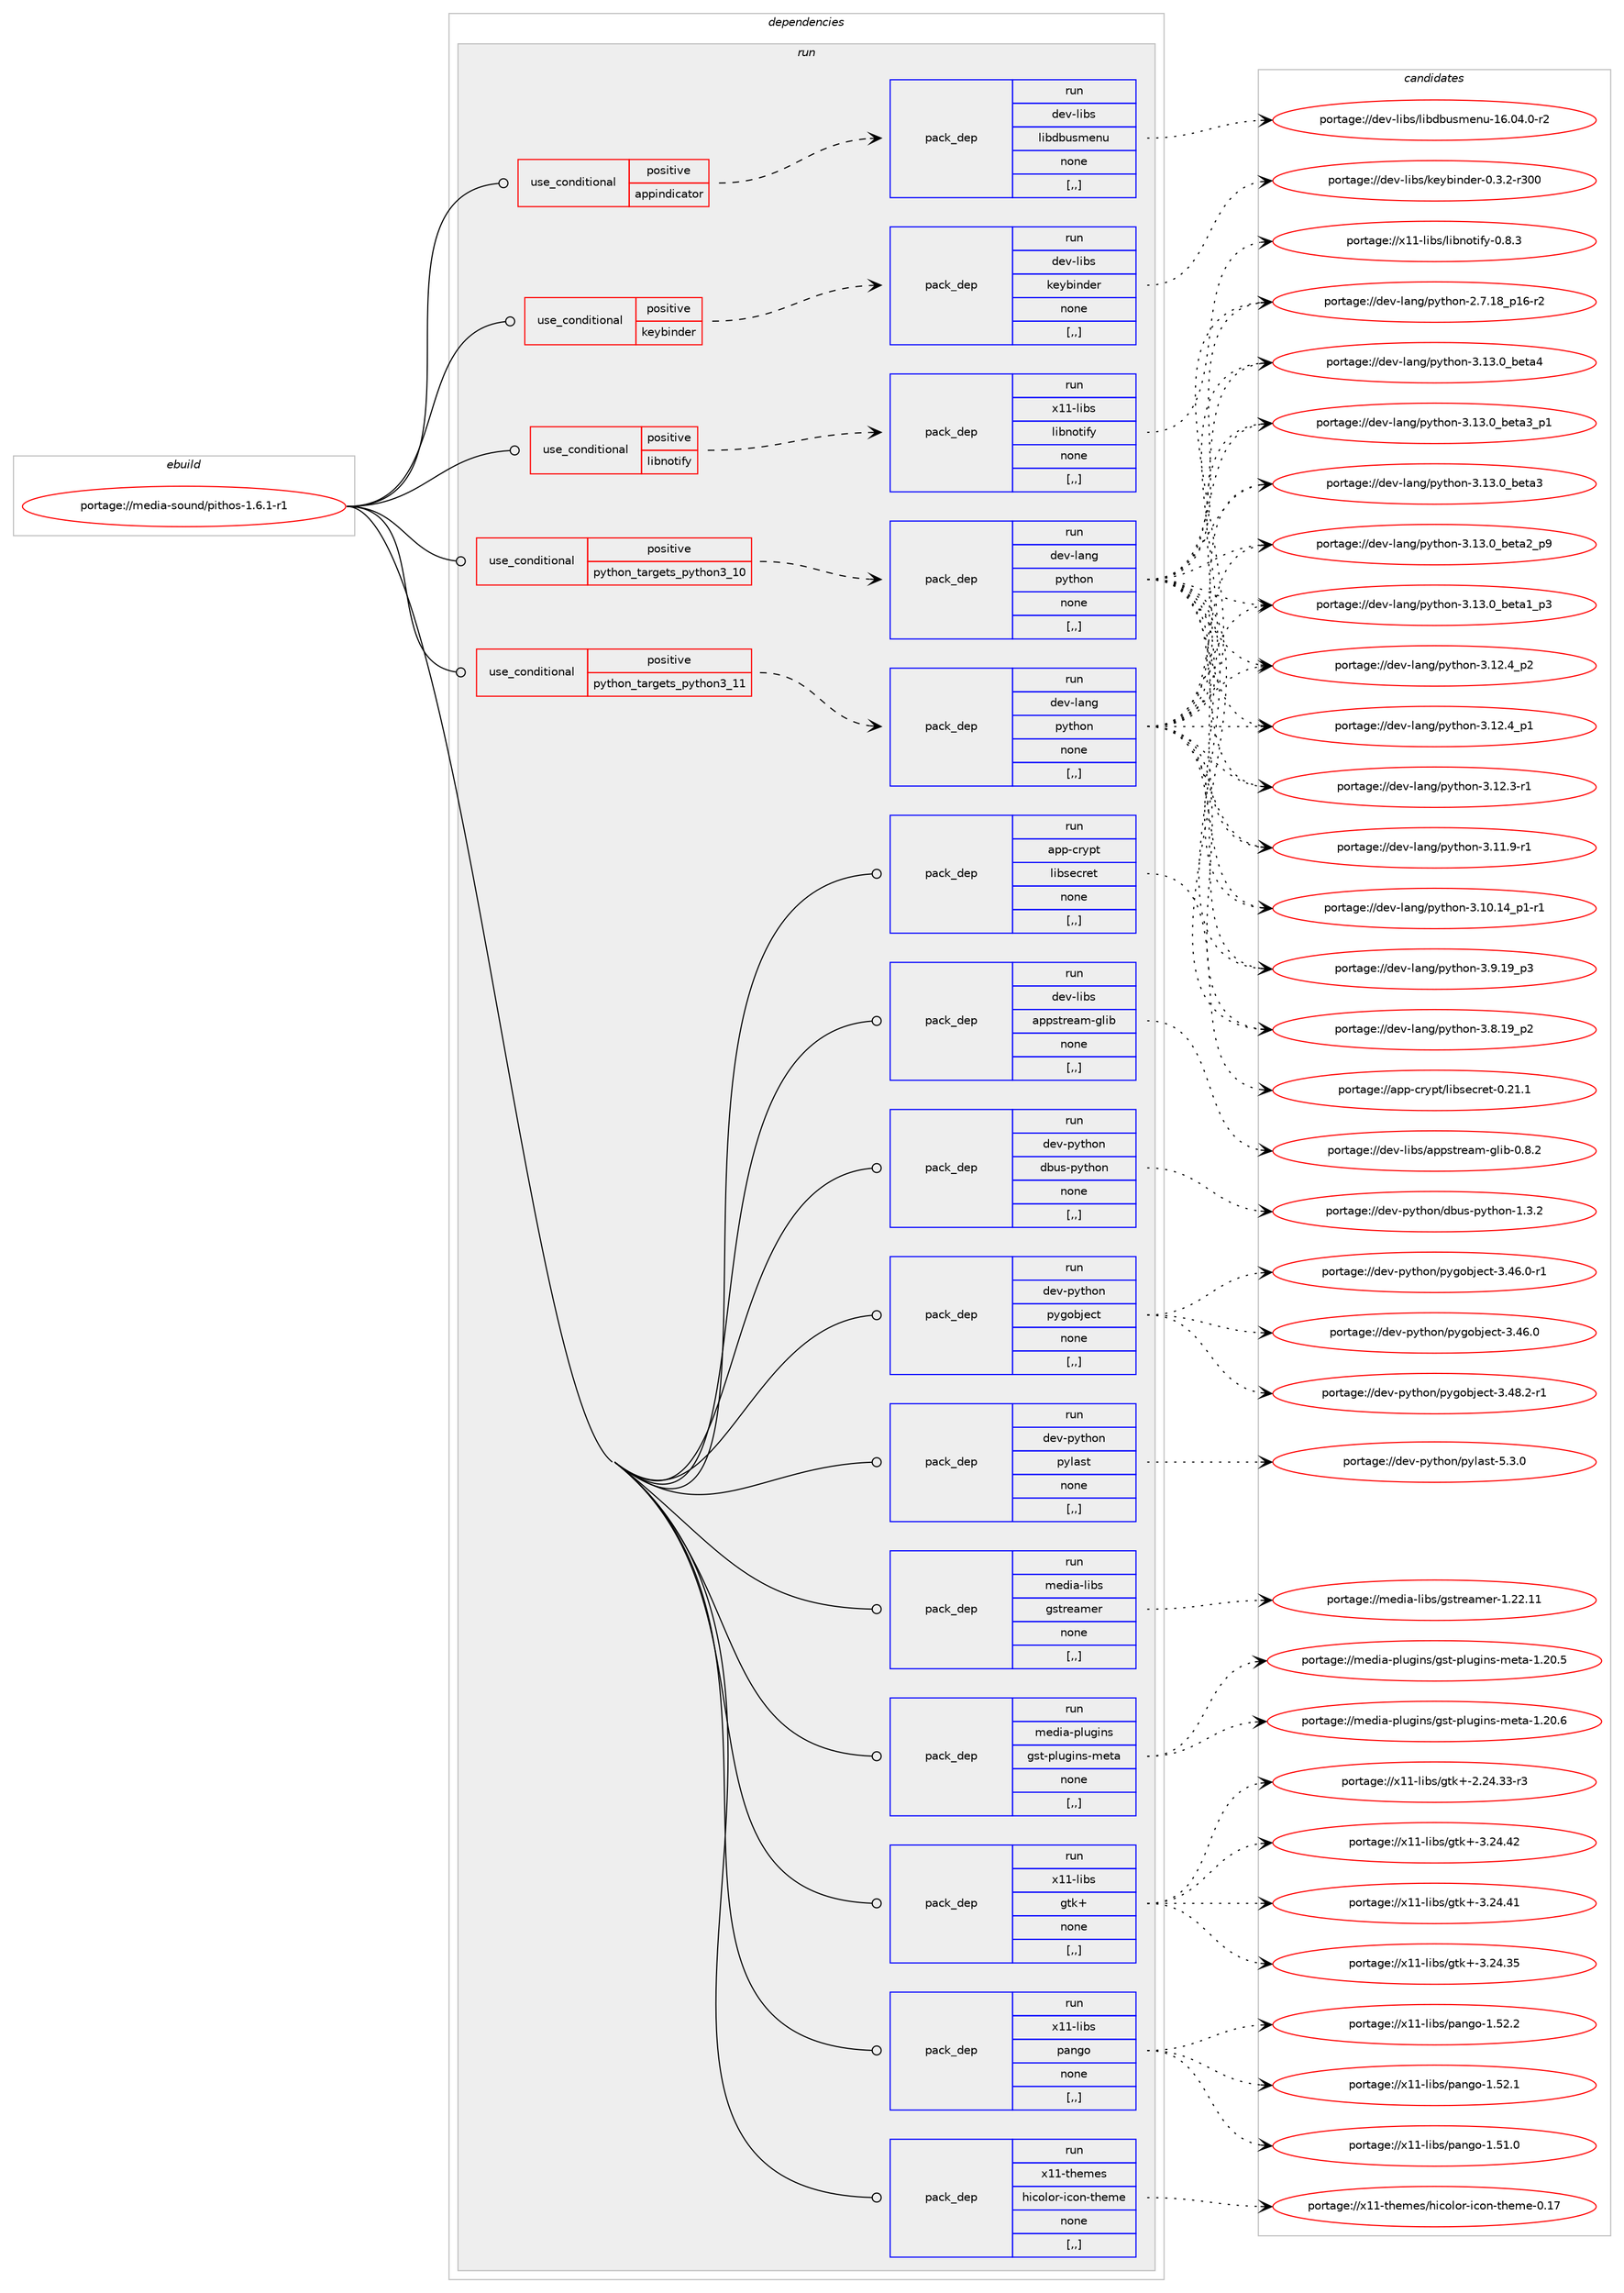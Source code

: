 digraph prolog {

# *************
# Graph options
# *************

newrank=true;
concentrate=true;
compound=true;
graph [rankdir=LR,fontname=Helvetica,fontsize=10,ranksep=1.5];#, ranksep=2.5, nodesep=0.2];
edge  [arrowhead=vee];
node  [fontname=Helvetica,fontsize=10];

# **********
# The ebuild
# **********

subgraph cluster_leftcol {
color=gray;
label=<<i>ebuild</i>>;
id [label="portage://media-sound/pithos-1.6.1-r1", color=red, width=4, href="../media-sound/pithos-1.6.1-r1.svg"];
}

# ****************
# The dependencies
# ****************

subgraph cluster_midcol {
color=gray;
label=<<i>dependencies</i>>;
subgraph cluster_compile {
fillcolor="#eeeeee";
style=filled;
label=<<i>compile</i>>;
}
subgraph cluster_compileandrun {
fillcolor="#eeeeee";
style=filled;
label=<<i>compile and run</i>>;
}
subgraph cluster_run {
fillcolor="#eeeeee";
style=filled;
label=<<i>run</i>>;
subgraph cond80786 {
dependency318856 [label=<<TABLE BORDER="0" CELLBORDER="1" CELLSPACING="0" CELLPADDING="4"><TR><TD ROWSPAN="3" CELLPADDING="10">use_conditional</TD></TR><TR><TD>positive</TD></TR><TR><TD>appindicator</TD></TR></TABLE>>, shape=none, color=red];
subgraph pack235607 {
dependency318857 [label=<<TABLE BORDER="0" CELLBORDER="1" CELLSPACING="0" CELLPADDING="4" WIDTH="220"><TR><TD ROWSPAN="6" CELLPADDING="30">pack_dep</TD></TR><TR><TD WIDTH="110">run</TD></TR><TR><TD>dev-libs</TD></TR><TR><TD>libdbusmenu</TD></TR><TR><TD>none</TD></TR><TR><TD>[,,]</TD></TR></TABLE>>, shape=none, color=blue];
}
dependency318856:e -> dependency318857:w [weight=20,style="dashed",arrowhead="vee"];
}
id:e -> dependency318856:w [weight=20,style="solid",arrowhead="odot"];
subgraph cond80787 {
dependency318858 [label=<<TABLE BORDER="0" CELLBORDER="1" CELLSPACING="0" CELLPADDING="4"><TR><TD ROWSPAN="3" CELLPADDING="10">use_conditional</TD></TR><TR><TD>positive</TD></TR><TR><TD>keybinder</TD></TR></TABLE>>, shape=none, color=red];
subgraph pack235608 {
dependency318859 [label=<<TABLE BORDER="0" CELLBORDER="1" CELLSPACING="0" CELLPADDING="4" WIDTH="220"><TR><TD ROWSPAN="6" CELLPADDING="30">pack_dep</TD></TR><TR><TD WIDTH="110">run</TD></TR><TR><TD>dev-libs</TD></TR><TR><TD>keybinder</TD></TR><TR><TD>none</TD></TR><TR><TD>[,,]</TD></TR></TABLE>>, shape=none, color=blue];
}
dependency318858:e -> dependency318859:w [weight=20,style="dashed",arrowhead="vee"];
}
id:e -> dependency318858:w [weight=20,style="solid",arrowhead="odot"];
subgraph cond80788 {
dependency318860 [label=<<TABLE BORDER="0" CELLBORDER="1" CELLSPACING="0" CELLPADDING="4"><TR><TD ROWSPAN="3" CELLPADDING="10">use_conditional</TD></TR><TR><TD>positive</TD></TR><TR><TD>libnotify</TD></TR></TABLE>>, shape=none, color=red];
subgraph pack235609 {
dependency318861 [label=<<TABLE BORDER="0" CELLBORDER="1" CELLSPACING="0" CELLPADDING="4" WIDTH="220"><TR><TD ROWSPAN="6" CELLPADDING="30">pack_dep</TD></TR><TR><TD WIDTH="110">run</TD></TR><TR><TD>x11-libs</TD></TR><TR><TD>libnotify</TD></TR><TR><TD>none</TD></TR><TR><TD>[,,]</TD></TR></TABLE>>, shape=none, color=blue];
}
dependency318860:e -> dependency318861:w [weight=20,style="dashed",arrowhead="vee"];
}
id:e -> dependency318860:w [weight=20,style="solid",arrowhead="odot"];
subgraph cond80789 {
dependency318862 [label=<<TABLE BORDER="0" CELLBORDER="1" CELLSPACING="0" CELLPADDING="4"><TR><TD ROWSPAN="3" CELLPADDING="10">use_conditional</TD></TR><TR><TD>positive</TD></TR><TR><TD>python_targets_python3_10</TD></TR></TABLE>>, shape=none, color=red];
subgraph pack235610 {
dependency318863 [label=<<TABLE BORDER="0" CELLBORDER="1" CELLSPACING="0" CELLPADDING="4" WIDTH="220"><TR><TD ROWSPAN="6" CELLPADDING="30">pack_dep</TD></TR><TR><TD WIDTH="110">run</TD></TR><TR><TD>dev-lang</TD></TR><TR><TD>python</TD></TR><TR><TD>none</TD></TR><TR><TD>[,,]</TD></TR></TABLE>>, shape=none, color=blue];
}
dependency318862:e -> dependency318863:w [weight=20,style="dashed",arrowhead="vee"];
}
id:e -> dependency318862:w [weight=20,style="solid",arrowhead="odot"];
subgraph cond80790 {
dependency318864 [label=<<TABLE BORDER="0" CELLBORDER="1" CELLSPACING="0" CELLPADDING="4"><TR><TD ROWSPAN="3" CELLPADDING="10">use_conditional</TD></TR><TR><TD>positive</TD></TR><TR><TD>python_targets_python3_11</TD></TR></TABLE>>, shape=none, color=red];
subgraph pack235611 {
dependency318865 [label=<<TABLE BORDER="0" CELLBORDER="1" CELLSPACING="0" CELLPADDING="4" WIDTH="220"><TR><TD ROWSPAN="6" CELLPADDING="30">pack_dep</TD></TR><TR><TD WIDTH="110">run</TD></TR><TR><TD>dev-lang</TD></TR><TR><TD>python</TD></TR><TR><TD>none</TD></TR><TR><TD>[,,]</TD></TR></TABLE>>, shape=none, color=blue];
}
dependency318864:e -> dependency318865:w [weight=20,style="dashed",arrowhead="vee"];
}
id:e -> dependency318864:w [weight=20,style="solid",arrowhead="odot"];
subgraph pack235612 {
dependency318866 [label=<<TABLE BORDER="0" CELLBORDER="1" CELLSPACING="0" CELLPADDING="4" WIDTH="220"><TR><TD ROWSPAN="6" CELLPADDING="30">pack_dep</TD></TR><TR><TD WIDTH="110">run</TD></TR><TR><TD>app-crypt</TD></TR><TR><TD>libsecret</TD></TR><TR><TD>none</TD></TR><TR><TD>[,,]</TD></TR></TABLE>>, shape=none, color=blue];
}
id:e -> dependency318866:w [weight=20,style="solid",arrowhead="odot"];
subgraph pack235613 {
dependency318867 [label=<<TABLE BORDER="0" CELLBORDER="1" CELLSPACING="0" CELLPADDING="4" WIDTH="220"><TR><TD ROWSPAN="6" CELLPADDING="30">pack_dep</TD></TR><TR><TD WIDTH="110">run</TD></TR><TR><TD>dev-libs</TD></TR><TR><TD>appstream-glib</TD></TR><TR><TD>none</TD></TR><TR><TD>[,,]</TD></TR></TABLE>>, shape=none, color=blue];
}
id:e -> dependency318867:w [weight=20,style="solid",arrowhead="odot"];
subgraph pack235614 {
dependency318868 [label=<<TABLE BORDER="0" CELLBORDER="1" CELLSPACING="0" CELLPADDING="4" WIDTH="220"><TR><TD ROWSPAN="6" CELLPADDING="30">pack_dep</TD></TR><TR><TD WIDTH="110">run</TD></TR><TR><TD>dev-python</TD></TR><TR><TD>dbus-python</TD></TR><TR><TD>none</TD></TR><TR><TD>[,,]</TD></TR></TABLE>>, shape=none, color=blue];
}
id:e -> dependency318868:w [weight=20,style="solid",arrowhead="odot"];
subgraph pack235615 {
dependency318869 [label=<<TABLE BORDER="0" CELLBORDER="1" CELLSPACING="0" CELLPADDING="4" WIDTH="220"><TR><TD ROWSPAN="6" CELLPADDING="30">pack_dep</TD></TR><TR><TD WIDTH="110">run</TD></TR><TR><TD>dev-python</TD></TR><TR><TD>pygobject</TD></TR><TR><TD>none</TD></TR><TR><TD>[,,]</TD></TR></TABLE>>, shape=none, color=blue];
}
id:e -> dependency318869:w [weight=20,style="solid",arrowhead="odot"];
subgraph pack235616 {
dependency318870 [label=<<TABLE BORDER="0" CELLBORDER="1" CELLSPACING="0" CELLPADDING="4" WIDTH="220"><TR><TD ROWSPAN="6" CELLPADDING="30">pack_dep</TD></TR><TR><TD WIDTH="110">run</TD></TR><TR><TD>dev-python</TD></TR><TR><TD>pylast</TD></TR><TR><TD>none</TD></TR><TR><TD>[,,]</TD></TR></TABLE>>, shape=none, color=blue];
}
id:e -> dependency318870:w [weight=20,style="solid",arrowhead="odot"];
subgraph pack235617 {
dependency318871 [label=<<TABLE BORDER="0" CELLBORDER="1" CELLSPACING="0" CELLPADDING="4" WIDTH="220"><TR><TD ROWSPAN="6" CELLPADDING="30">pack_dep</TD></TR><TR><TD WIDTH="110">run</TD></TR><TR><TD>media-libs</TD></TR><TR><TD>gstreamer</TD></TR><TR><TD>none</TD></TR><TR><TD>[,,]</TD></TR></TABLE>>, shape=none, color=blue];
}
id:e -> dependency318871:w [weight=20,style="solid",arrowhead="odot"];
subgraph pack235618 {
dependency318872 [label=<<TABLE BORDER="0" CELLBORDER="1" CELLSPACING="0" CELLPADDING="4" WIDTH="220"><TR><TD ROWSPAN="6" CELLPADDING="30">pack_dep</TD></TR><TR><TD WIDTH="110">run</TD></TR><TR><TD>media-plugins</TD></TR><TR><TD>gst-plugins-meta</TD></TR><TR><TD>none</TD></TR><TR><TD>[,,]</TD></TR></TABLE>>, shape=none, color=blue];
}
id:e -> dependency318872:w [weight=20,style="solid",arrowhead="odot"];
subgraph pack235619 {
dependency318873 [label=<<TABLE BORDER="0" CELLBORDER="1" CELLSPACING="0" CELLPADDING="4" WIDTH="220"><TR><TD ROWSPAN="6" CELLPADDING="30">pack_dep</TD></TR><TR><TD WIDTH="110">run</TD></TR><TR><TD>x11-libs</TD></TR><TR><TD>gtk+</TD></TR><TR><TD>none</TD></TR><TR><TD>[,,]</TD></TR></TABLE>>, shape=none, color=blue];
}
id:e -> dependency318873:w [weight=20,style="solid",arrowhead="odot"];
subgraph pack235620 {
dependency318874 [label=<<TABLE BORDER="0" CELLBORDER="1" CELLSPACING="0" CELLPADDING="4" WIDTH="220"><TR><TD ROWSPAN="6" CELLPADDING="30">pack_dep</TD></TR><TR><TD WIDTH="110">run</TD></TR><TR><TD>x11-libs</TD></TR><TR><TD>pango</TD></TR><TR><TD>none</TD></TR><TR><TD>[,,]</TD></TR></TABLE>>, shape=none, color=blue];
}
id:e -> dependency318874:w [weight=20,style="solid",arrowhead="odot"];
subgraph pack235621 {
dependency318875 [label=<<TABLE BORDER="0" CELLBORDER="1" CELLSPACING="0" CELLPADDING="4" WIDTH="220"><TR><TD ROWSPAN="6" CELLPADDING="30">pack_dep</TD></TR><TR><TD WIDTH="110">run</TD></TR><TR><TD>x11-themes</TD></TR><TR><TD>hicolor-icon-theme</TD></TR><TR><TD>none</TD></TR><TR><TD>[,,]</TD></TR></TABLE>>, shape=none, color=blue];
}
id:e -> dependency318875:w [weight=20,style="solid",arrowhead="odot"];
}
}

# **************
# The candidates
# **************

subgraph cluster_choices {
rank=same;
color=gray;
label=<<i>candidates</i>>;

subgraph choice235607 {
color=black;
nodesep=1;
choice100101118451081059811547108105981009811711510910111011745495446485246484511450 [label="portage://dev-libs/libdbusmenu-16.04.0-r2", color=red, width=4,href="../dev-libs/libdbusmenu-16.04.0-r2.svg"];
dependency318857:e -> choice100101118451081059811547108105981009811711510910111011745495446485246484511450:w [style=dotted,weight="100"];
}
subgraph choice235608 {
color=black;
nodesep=1;
choice1001011184510810598115471071011219810511010010111445484651465045114514848 [label="portage://dev-libs/keybinder-0.3.2-r300", color=red, width=4,href="../dev-libs/keybinder-0.3.2-r300.svg"];
dependency318859:e -> choice1001011184510810598115471071011219810511010010111445484651465045114514848:w [style=dotted,weight="100"];
}
subgraph choice235609 {
color=black;
nodesep=1;
choice120494945108105981154710810598110111116105102121454846564651 [label="portage://x11-libs/libnotify-0.8.3", color=red, width=4,href="../x11-libs/libnotify-0.8.3.svg"];
dependency318861:e -> choice120494945108105981154710810598110111116105102121454846564651:w [style=dotted,weight="100"];
}
subgraph choice235610 {
color=black;
nodesep=1;
choice1001011184510897110103471121211161041111104551464951464895981011169752 [label="portage://dev-lang/python-3.13.0_beta4", color=red, width=4,href="../dev-lang/python-3.13.0_beta4.svg"];
choice10010111845108971101034711212111610411111045514649514648959810111697519511249 [label="portage://dev-lang/python-3.13.0_beta3_p1", color=red, width=4,href="../dev-lang/python-3.13.0_beta3_p1.svg"];
choice1001011184510897110103471121211161041111104551464951464895981011169751 [label="portage://dev-lang/python-3.13.0_beta3", color=red, width=4,href="../dev-lang/python-3.13.0_beta3.svg"];
choice10010111845108971101034711212111610411111045514649514648959810111697509511257 [label="portage://dev-lang/python-3.13.0_beta2_p9", color=red, width=4,href="../dev-lang/python-3.13.0_beta2_p9.svg"];
choice10010111845108971101034711212111610411111045514649514648959810111697499511251 [label="portage://dev-lang/python-3.13.0_beta1_p3", color=red, width=4,href="../dev-lang/python-3.13.0_beta1_p3.svg"];
choice100101118451089711010347112121116104111110455146495046529511250 [label="portage://dev-lang/python-3.12.4_p2", color=red, width=4,href="../dev-lang/python-3.12.4_p2.svg"];
choice100101118451089711010347112121116104111110455146495046529511249 [label="portage://dev-lang/python-3.12.4_p1", color=red, width=4,href="../dev-lang/python-3.12.4_p1.svg"];
choice100101118451089711010347112121116104111110455146495046514511449 [label="portage://dev-lang/python-3.12.3-r1", color=red, width=4,href="../dev-lang/python-3.12.3-r1.svg"];
choice100101118451089711010347112121116104111110455146494946574511449 [label="portage://dev-lang/python-3.11.9-r1", color=red, width=4,href="../dev-lang/python-3.11.9-r1.svg"];
choice100101118451089711010347112121116104111110455146494846495295112494511449 [label="portage://dev-lang/python-3.10.14_p1-r1", color=red, width=4,href="../dev-lang/python-3.10.14_p1-r1.svg"];
choice100101118451089711010347112121116104111110455146574649579511251 [label="portage://dev-lang/python-3.9.19_p3", color=red, width=4,href="../dev-lang/python-3.9.19_p3.svg"];
choice100101118451089711010347112121116104111110455146564649579511250 [label="portage://dev-lang/python-3.8.19_p2", color=red, width=4,href="../dev-lang/python-3.8.19_p2.svg"];
choice100101118451089711010347112121116104111110455046554649569511249544511450 [label="portage://dev-lang/python-2.7.18_p16-r2", color=red, width=4,href="../dev-lang/python-2.7.18_p16-r2.svg"];
dependency318863:e -> choice1001011184510897110103471121211161041111104551464951464895981011169752:w [style=dotted,weight="100"];
dependency318863:e -> choice10010111845108971101034711212111610411111045514649514648959810111697519511249:w [style=dotted,weight="100"];
dependency318863:e -> choice1001011184510897110103471121211161041111104551464951464895981011169751:w [style=dotted,weight="100"];
dependency318863:e -> choice10010111845108971101034711212111610411111045514649514648959810111697509511257:w [style=dotted,weight="100"];
dependency318863:e -> choice10010111845108971101034711212111610411111045514649514648959810111697499511251:w [style=dotted,weight="100"];
dependency318863:e -> choice100101118451089711010347112121116104111110455146495046529511250:w [style=dotted,weight="100"];
dependency318863:e -> choice100101118451089711010347112121116104111110455146495046529511249:w [style=dotted,weight="100"];
dependency318863:e -> choice100101118451089711010347112121116104111110455146495046514511449:w [style=dotted,weight="100"];
dependency318863:e -> choice100101118451089711010347112121116104111110455146494946574511449:w [style=dotted,weight="100"];
dependency318863:e -> choice100101118451089711010347112121116104111110455146494846495295112494511449:w [style=dotted,weight="100"];
dependency318863:e -> choice100101118451089711010347112121116104111110455146574649579511251:w [style=dotted,weight="100"];
dependency318863:e -> choice100101118451089711010347112121116104111110455146564649579511250:w [style=dotted,weight="100"];
dependency318863:e -> choice100101118451089711010347112121116104111110455046554649569511249544511450:w [style=dotted,weight="100"];
}
subgraph choice235611 {
color=black;
nodesep=1;
choice1001011184510897110103471121211161041111104551464951464895981011169752 [label="portage://dev-lang/python-3.13.0_beta4", color=red, width=4,href="../dev-lang/python-3.13.0_beta4.svg"];
choice10010111845108971101034711212111610411111045514649514648959810111697519511249 [label="portage://dev-lang/python-3.13.0_beta3_p1", color=red, width=4,href="../dev-lang/python-3.13.0_beta3_p1.svg"];
choice1001011184510897110103471121211161041111104551464951464895981011169751 [label="portage://dev-lang/python-3.13.0_beta3", color=red, width=4,href="../dev-lang/python-3.13.0_beta3.svg"];
choice10010111845108971101034711212111610411111045514649514648959810111697509511257 [label="portage://dev-lang/python-3.13.0_beta2_p9", color=red, width=4,href="../dev-lang/python-3.13.0_beta2_p9.svg"];
choice10010111845108971101034711212111610411111045514649514648959810111697499511251 [label="portage://dev-lang/python-3.13.0_beta1_p3", color=red, width=4,href="../dev-lang/python-3.13.0_beta1_p3.svg"];
choice100101118451089711010347112121116104111110455146495046529511250 [label="portage://dev-lang/python-3.12.4_p2", color=red, width=4,href="../dev-lang/python-3.12.4_p2.svg"];
choice100101118451089711010347112121116104111110455146495046529511249 [label="portage://dev-lang/python-3.12.4_p1", color=red, width=4,href="../dev-lang/python-3.12.4_p1.svg"];
choice100101118451089711010347112121116104111110455146495046514511449 [label="portage://dev-lang/python-3.12.3-r1", color=red, width=4,href="../dev-lang/python-3.12.3-r1.svg"];
choice100101118451089711010347112121116104111110455146494946574511449 [label="portage://dev-lang/python-3.11.9-r1", color=red, width=4,href="../dev-lang/python-3.11.9-r1.svg"];
choice100101118451089711010347112121116104111110455146494846495295112494511449 [label="portage://dev-lang/python-3.10.14_p1-r1", color=red, width=4,href="../dev-lang/python-3.10.14_p1-r1.svg"];
choice100101118451089711010347112121116104111110455146574649579511251 [label="portage://dev-lang/python-3.9.19_p3", color=red, width=4,href="../dev-lang/python-3.9.19_p3.svg"];
choice100101118451089711010347112121116104111110455146564649579511250 [label="portage://dev-lang/python-3.8.19_p2", color=red, width=4,href="../dev-lang/python-3.8.19_p2.svg"];
choice100101118451089711010347112121116104111110455046554649569511249544511450 [label="portage://dev-lang/python-2.7.18_p16-r2", color=red, width=4,href="../dev-lang/python-2.7.18_p16-r2.svg"];
dependency318865:e -> choice1001011184510897110103471121211161041111104551464951464895981011169752:w [style=dotted,weight="100"];
dependency318865:e -> choice10010111845108971101034711212111610411111045514649514648959810111697519511249:w [style=dotted,weight="100"];
dependency318865:e -> choice1001011184510897110103471121211161041111104551464951464895981011169751:w [style=dotted,weight="100"];
dependency318865:e -> choice10010111845108971101034711212111610411111045514649514648959810111697509511257:w [style=dotted,weight="100"];
dependency318865:e -> choice10010111845108971101034711212111610411111045514649514648959810111697499511251:w [style=dotted,weight="100"];
dependency318865:e -> choice100101118451089711010347112121116104111110455146495046529511250:w [style=dotted,weight="100"];
dependency318865:e -> choice100101118451089711010347112121116104111110455146495046529511249:w [style=dotted,weight="100"];
dependency318865:e -> choice100101118451089711010347112121116104111110455146495046514511449:w [style=dotted,weight="100"];
dependency318865:e -> choice100101118451089711010347112121116104111110455146494946574511449:w [style=dotted,weight="100"];
dependency318865:e -> choice100101118451089711010347112121116104111110455146494846495295112494511449:w [style=dotted,weight="100"];
dependency318865:e -> choice100101118451089711010347112121116104111110455146574649579511251:w [style=dotted,weight="100"];
dependency318865:e -> choice100101118451089711010347112121116104111110455146564649579511250:w [style=dotted,weight="100"];
dependency318865:e -> choice100101118451089711010347112121116104111110455046554649569511249544511450:w [style=dotted,weight="100"];
}
subgraph choice235612 {
color=black;
nodesep=1;
choice97112112459911412111211647108105981151019911410111645484650494649 [label="portage://app-crypt/libsecret-0.21.1", color=red, width=4,href="../app-crypt/libsecret-0.21.1.svg"];
dependency318866:e -> choice97112112459911412111211647108105981151019911410111645484650494649:w [style=dotted,weight="100"];
}
subgraph choice235613 {
color=black;
nodesep=1;
choice10010111845108105981154797112112115116114101971094510310810598454846564650 [label="portage://dev-libs/appstream-glib-0.8.2", color=red, width=4,href="../dev-libs/appstream-glib-0.8.2.svg"];
dependency318867:e -> choice10010111845108105981154797112112115116114101971094510310810598454846564650:w [style=dotted,weight="100"];
}
subgraph choice235614 {
color=black;
nodesep=1;
choice10010111845112121116104111110471009811711545112121116104111110454946514650 [label="portage://dev-python/dbus-python-1.3.2", color=red, width=4,href="../dev-python/dbus-python-1.3.2.svg"];
dependency318868:e -> choice10010111845112121116104111110471009811711545112121116104111110454946514650:w [style=dotted,weight="100"];
}
subgraph choice235615 {
color=black;
nodesep=1;
choice10010111845112121116104111110471121211031119810610199116455146525646504511449 [label="portage://dev-python/pygobject-3.48.2-r1", color=red, width=4,href="../dev-python/pygobject-3.48.2-r1.svg"];
choice10010111845112121116104111110471121211031119810610199116455146525446484511449 [label="portage://dev-python/pygobject-3.46.0-r1", color=red, width=4,href="../dev-python/pygobject-3.46.0-r1.svg"];
choice1001011184511212111610411111047112121103111981061019911645514652544648 [label="portage://dev-python/pygobject-3.46.0", color=red, width=4,href="../dev-python/pygobject-3.46.0.svg"];
dependency318869:e -> choice10010111845112121116104111110471121211031119810610199116455146525646504511449:w [style=dotted,weight="100"];
dependency318869:e -> choice10010111845112121116104111110471121211031119810610199116455146525446484511449:w [style=dotted,weight="100"];
dependency318869:e -> choice1001011184511212111610411111047112121103111981061019911645514652544648:w [style=dotted,weight="100"];
}
subgraph choice235616 {
color=black;
nodesep=1;
choice100101118451121211161041111104711212110897115116455346514648 [label="portage://dev-python/pylast-5.3.0", color=red, width=4,href="../dev-python/pylast-5.3.0.svg"];
dependency318870:e -> choice100101118451121211161041111104711212110897115116455346514648:w [style=dotted,weight="100"];
}
subgraph choice235617 {
color=black;
nodesep=1;
choice10910110010597451081059811547103115116114101971091011144549465050464949 [label="portage://media-libs/gstreamer-1.22.11", color=red, width=4,href="../media-libs/gstreamer-1.22.11.svg"];
dependency318871:e -> choice10910110010597451081059811547103115116114101971091011144549465050464949:w [style=dotted,weight="100"];
}
subgraph choice235618 {
color=black;
nodesep=1;
choice10910110010597451121081171031051101154710311511645112108117103105110115451091011169745494650484654 [label="portage://media-plugins/gst-plugins-meta-1.20.6", color=red, width=4,href="../media-plugins/gst-plugins-meta-1.20.6.svg"];
choice10910110010597451121081171031051101154710311511645112108117103105110115451091011169745494650484653 [label="portage://media-plugins/gst-plugins-meta-1.20.5", color=red, width=4,href="../media-plugins/gst-plugins-meta-1.20.5.svg"];
dependency318872:e -> choice10910110010597451121081171031051101154710311511645112108117103105110115451091011169745494650484654:w [style=dotted,weight="100"];
dependency318872:e -> choice10910110010597451121081171031051101154710311511645112108117103105110115451091011169745494650484653:w [style=dotted,weight="100"];
}
subgraph choice235619 {
color=black;
nodesep=1;
choice1204949451081059811547103116107434551465052465250 [label="portage://x11-libs/gtk+-3.24.42", color=red, width=4,href="../x11-libs/gtk+-3.24.42.svg"];
choice1204949451081059811547103116107434551465052465249 [label="portage://x11-libs/gtk+-3.24.41", color=red, width=4,href="../x11-libs/gtk+-3.24.41.svg"];
choice1204949451081059811547103116107434551465052465153 [label="portage://x11-libs/gtk+-3.24.35", color=red, width=4,href="../x11-libs/gtk+-3.24.35.svg"];
choice12049494510810598115471031161074345504650524651514511451 [label="portage://x11-libs/gtk+-2.24.33-r3", color=red, width=4,href="../x11-libs/gtk+-2.24.33-r3.svg"];
dependency318873:e -> choice1204949451081059811547103116107434551465052465250:w [style=dotted,weight="100"];
dependency318873:e -> choice1204949451081059811547103116107434551465052465249:w [style=dotted,weight="100"];
dependency318873:e -> choice1204949451081059811547103116107434551465052465153:w [style=dotted,weight="100"];
dependency318873:e -> choice12049494510810598115471031161074345504650524651514511451:w [style=dotted,weight="100"];
}
subgraph choice235620 {
color=black;
nodesep=1;
choice12049494510810598115471129711010311145494653504650 [label="portage://x11-libs/pango-1.52.2", color=red, width=4,href="../x11-libs/pango-1.52.2.svg"];
choice12049494510810598115471129711010311145494653504649 [label="portage://x11-libs/pango-1.52.1", color=red, width=4,href="../x11-libs/pango-1.52.1.svg"];
choice12049494510810598115471129711010311145494653494648 [label="portage://x11-libs/pango-1.51.0", color=red, width=4,href="../x11-libs/pango-1.51.0.svg"];
dependency318874:e -> choice12049494510810598115471129711010311145494653504650:w [style=dotted,weight="100"];
dependency318874:e -> choice12049494510810598115471129711010311145494653504649:w [style=dotted,weight="100"];
dependency318874:e -> choice12049494510810598115471129711010311145494653494648:w [style=dotted,weight="100"];
}
subgraph choice235621 {
color=black;
nodesep=1;
choice12049494511610410110910111547104105991111081111144510599111110451161041011091014548464955 [label="portage://x11-themes/hicolor-icon-theme-0.17", color=red, width=4,href="../x11-themes/hicolor-icon-theme-0.17.svg"];
dependency318875:e -> choice12049494511610410110910111547104105991111081111144510599111110451161041011091014548464955:w [style=dotted,weight="100"];
}
}

}
